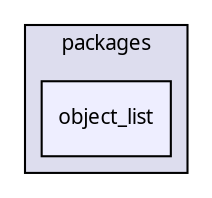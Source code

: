 digraph "packages/gui/packages/object_list/" {
  compound=true
  node [ fontsize="10", fontname="FreeSans.ttf"];
  edge [ labelfontsize="10", labelfontname="FreeSans.ttf"];
  subgraph clusterdir_22da140b0ceba9af8df63b75c08d8cba {
    graph [ bgcolor="#ddddee", pencolor="black", label="packages" fontname="FreeSans.ttf", fontsize="10", URL="dir_22da140b0ceba9af8df63b75c08d8cba.html"]
  dir_2f4c262505424cf9e8ddb0b1e6ad1a59 [shape=box, label="object_list", style="filled", fillcolor="#eeeeff", pencolor="black", URL="dir_2f4c262505424cf9e8ddb0b1e6ad1a59.html"];
  }
}

